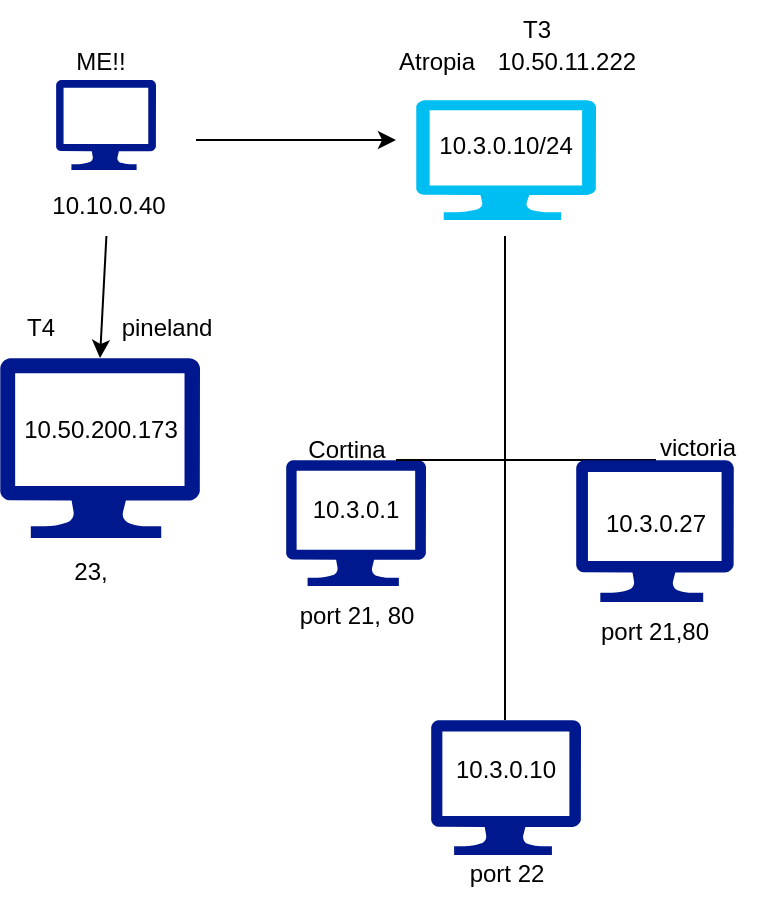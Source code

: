 <mxfile version="28.1.0">
  <diagram name="Page-1" id="lbSQL19rOf3Aip-KQkbr">
    <mxGraphModel dx="1426" dy="797" grid="1" gridSize="10" guides="1" tooltips="1" connect="1" arrows="1" fold="1" page="1" pageScale="1" pageWidth="850" pageHeight="1100" math="0" shadow="0">
      <root>
        <mxCell id="0" />
        <mxCell id="1" parent="0" />
        <mxCell id="PqLP3M8Tc6-1wflEr1pw-1" value="" style="sketch=0;aspect=fixed;pointerEvents=1;shadow=0;dashed=0;html=1;strokeColor=none;labelPosition=center;verticalLabelPosition=bottom;verticalAlign=top;align=center;fillColor=#00188D;shape=mxgraph.azure.computer" parent="1" vertex="1">
          <mxGeometry x="70" y="80" width="50" height="45" as="geometry" />
        </mxCell>
        <mxCell id="PqLP3M8Tc6-1wflEr1pw-2" value="10.10.0.40" style="text;html=1;align=center;verticalAlign=middle;resizable=0;points=[];autosize=1;strokeColor=none;fillColor=none;" parent="1" vertex="1">
          <mxGeometry x="56" y="128" width="80" height="30" as="geometry" />
        </mxCell>
        <mxCell id="PqLP3M8Tc6-1wflEr1pw-3" value="ME!!" style="text;html=1;align=center;verticalAlign=middle;resizable=0;points=[];autosize=1;strokeColor=none;fillColor=none;" parent="1" vertex="1">
          <mxGeometry x="67" y="56" width="50" height="30" as="geometry" />
        </mxCell>
        <mxCell id="PqLP3M8Tc6-1wflEr1pw-4" value="" style="endArrow=classic;html=1;rounded=0;" parent="1" edge="1">
          <mxGeometry width="50" height="50" relative="1" as="geometry">
            <mxPoint x="140" y="110" as="sourcePoint" />
            <mxPoint x="240" y="110" as="targetPoint" />
          </mxGeometry>
        </mxCell>
        <mxCell id="PqLP3M8Tc6-1wflEr1pw-5" value="" style="verticalLabelPosition=bottom;html=1;verticalAlign=top;align=center;strokeColor=none;fillColor=#00BEF2;shape=mxgraph.azure.computer;pointerEvents=1;" parent="1" vertex="1">
          <mxGeometry x="250" y="90" width="90" height="60" as="geometry" />
        </mxCell>
        <mxCell id="PqLP3M8Tc6-1wflEr1pw-6" value="Atropia" style="text;html=1;align=center;verticalAlign=middle;resizable=0;points=[];autosize=1;strokeColor=none;fillColor=none;" parent="1" vertex="1">
          <mxGeometry x="230" y="56" width="60" height="30" as="geometry" />
        </mxCell>
        <mxCell id="PqLP3M8Tc6-1wflEr1pw-7" value="10.50.11.222" style="text;html=1;align=center;verticalAlign=middle;resizable=0;points=[];autosize=1;strokeColor=none;fillColor=none;" parent="1" vertex="1">
          <mxGeometry x="280" y="56" width="90" height="30" as="geometry" />
        </mxCell>
        <mxCell id="PqLP3M8Tc6-1wflEr1pw-10" value="" style="endArrow=none;html=1;rounded=0;entryX=0.544;entryY=1;entryDx=0;entryDy=0;entryPerimeter=0;" parent="1" edge="1">
          <mxGeometry width="50" height="50" relative="1" as="geometry">
            <mxPoint x="294.52" y="270" as="sourcePoint" />
            <mxPoint x="294.5" y="158" as="targetPoint" />
          </mxGeometry>
        </mxCell>
        <mxCell id="PqLP3M8Tc6-1wflEr1pw-11" value="10.3.0.10/24" style="text;html=1;align=center;verticalAlign=middle;whiteSpace=wrap;rounded=0;" parent="1" vertex="1">
          <mxGeometry x="265" y="98" width="60" height="30" as="geometry" />
        </mxCell>
        <mxCell id="PqLP3M8Tc6-1wflEr1pw-12" value="" style="sketch=0;aspect=fixed;pointerEvents=1;shadow=0;dashed=0;html=1;strokeColor=none;labelPosition=center;verticalLabelPosition=bottom;verticalAlign=top;align=center;fillColor=#00188D;shape=mxgraph.azure.computer" parent="1" vertex="1">
          <mxGeometry x="185" y="270" width="70" height="63" as="geometry" />
        </mxCell>
        <mxCell id="PqLP3M8Tc6-1wflEr1pw-13" value="10.3.0.1" style="text;html=1;align=center;verticalAlign=middle;whiteSpace=wrap;rounded=0;" parent="1" vertex="1">
          <mxGeometry x="190" y="280" width="60" height="30" as="geometry" />
        </mxCell>
        <mxCell id="PqLP3M8Tc6-1wflEr1pw-17" value="Cortina" style="text;html=1;align=center;verticalAlign=middle;resizable=0;points=[];autosize=1;strokeColor=none;fillColor=none;" parent="1" vertex="1">
          <mxGeometry x="185" y="250" width="60" height="30" as="geometry" />
        </mxCell>
        <mxCell id="PqLP3M8Tc6-1wflEr1pw-18" value="" style="endArrow=none;html=1;rounded=0;" parent="1" edge="1">
          <mxGeometry width="50" height="50" relative="1" as="geometry">
            <mxPoint x="240" y="270" as="sourcePoint" />
            <mxPoint x="370" y="270" as="targetPoint" />
          </mxGeometry>
        </mxCell>
        <mxCell id="PqLP3M8Tc6-1wflEr1pw-19" value="" style="sketch=0;aspect=fixed;pointerEvents=1;shadow=0;dashed=0;html=1;strokeColor=none;labelPosition=center;verticalLabelPosition=bottom;verticalAlign=top;align=center;fillColor=#00188D;shape=mxgraph.azure.computer" parent="1" vertex="1">
          <mxGeometry x="330" y="270" width="78.89" height="71" as="geometry" />
        </mxCell>
        <mxCell id="PqLP3M8Tc6-1wflEr1pw-20" value="10.3.0.27" style="text;html=1;align=center;verticalAlign=middle;whiteSpace=wrap;rounded=0;" parent="1" vertex="1">
          <mxGeometry x="340" y="287" width="60" height="30" as="geometry" />
        </mxCell>
        <mxCell id="PqLP3M8Tc6-1wflEr1pw-21" value="victoria" style="text;html=1;align=center;verticalAlign=middle;whiteSpace=wrap;rounded=0;" parent="1" vertex="1">
          <mxGeometry x="361" y="249" width="60" height="30" as="geometry" />
        </mxCell>
        <mxCell id="l6Z7rALwQMWYz1kaoAWn-1" value="port 21,80" style="text;html=1;align=center;verticalAlign=middle;resizable=0;points=[];autosize=1;strokeColor=none;fillColor=none;" parent="1" vertex="1">
          <mxGeometry x="329.44" y="341" width="80" height="30" as="geometry" />
        </mxCell>
        <mxCell id="l6Z7rALwQMWYz1kaoAWn-2" value="port 21, 80" style="text;html=1;align=center;verticalAlign=middle;resizable=0;points=[];autosize=1;strokeColor=none;fillColor=none;" parent="1" vertex="1">
          <mxGeometry x="180" y="333" width="80" height="30" as="geometry" />
        </mxCell>
        <mxCell id="l6Z7rALwQMWYz1kaoAWn-4" value="" style="endArrow=none;html=1;rounded=0;" parent="1" edge="1">
          <mxGeometry width="50" height="50" relative="1" as="geometry">
            <mxPoint x="294.5" y="400" as="sourcePoint" />
            <mxPoint x="294.5" y="270" as="targetPoint" />
          </mxGeometry>
        </mxCell>
        <mxCell id="l6Z7rALwQMWYz1kaoAWn-5" value="" style="sketch=0;aspect=fixed;pointerEvents=1;shadow=0;dashed=0;html=1;strokeColor=none;labelPosition=center;verticalLabelPosition=bottom;verticalAlign=top;align=center;fillColor=#00188D;shape=mxgraph.azure.computer" parent="1" vertex="1">
          <mxGeometry x="257.5" y="400" width="75" height="67.5" as="geometry" />
        </mxCell>
        <mxCell id="l6Z7rALwQMWYz1kaoAWn-6" value="10.3.0.10" style="text;html=1;align=center;verticalAlign=middle;whiteSpace=wrap;rounded=0;" parent="1" vertex="1">
          <mxGeometry x="265" y="410" width="60" height="30" as="geometry" />
        </mxCell>
        <mxCell id="l6Z7rALwQMWYz1kaoAWn-7" value="port 22" style="text;html=1;align=center;verticalAlign=middle;resizable=0;points=[];autosize=1;strokeColor=none;fillColor=none;" parent="1" vertex="1">
          <mxGeometry x="265" y="462" width="60" height="30" as="geometry" />
        </mxCell>
        <mxCell id="l6Z7rALwQMWYz1kaoAWn-8" value="" style="sketch=0;aspect=fixed;pointerEvents=1;shadow=0;dashed=0;html=1;strokeColor=none;labelPosition=center;verticalLabelPosition=bottom;verticalAlign=top;align=center;fillColor=#00188D;shape=mxgraph.azure.computer" parent="1" vertex="1">
          <mxGeometry x="42" y="219" width="100" height="90" as="geometry" />
        </mxCell>
        <mxCell id="l6Z7rALwQMWYz1kaoAWn-9" value="pineland" style="text;html=1;align=center;verticalAlign=middle;resizable=0;points=[];autosize=1;strokeColor=none;fillColor=none;" parent="1" vertex="1">
          <mxGeometry x="90" y="189" width="70" height="30" as="geometry" />
        </mxCell>
        <mxCell id="l6Z7rALwQMWYz1kaoAWn-10" value="10.50.200.173" style="text;html=1;align=center;verticalAlign=middle;whiteSpace=wrap;rounded=0;" parent="1" vertex="1">
          <mxGeometry x="44.5" y="240" width="95" height="30" as="geometry" />
        </mxCell>
        <mxCell id="l6Z7rALwQMWYz1kaoAWn-11" value="23," style="text;html=1;align=center;verticalAlign=middle;resizable=0;points=[];autosize=1;strokeColor=none;fillColor=none;" parent="1" vertex="1">
          <mxGeometry x="67" y="311" width="40" height="30" as="geometry" />
        </mxCell>
        <mxCell id="A633k2wdq8nmpuiJdyBj-1" value="T4" style="text;html=1;align=center;verticalAlign=middle;resizable=0;points=[];autosize=1;strokeColor=none;fillColor=none;" vertex="1" parent="1">
          <mxGeometry x="42" y="189" width="40" height="30" as="geometry" />
        </mxCell>
        <mxCell id="A633k2wdq8nmpuiJdyBj-2" value="T3" style="text;html=1;align=center;verticalAlign=middle;resizable=0;points=[];autosize=1;strokeColor=none;fillColor=none;" vertex="1" parent="1">
          <mxGeometry x="290" y="40" width="40" height="30" as="geometry" />
        </mxCell>
        <mxCell id="A633k2wdq8nmpuiJdyBj-7" value="" style="endArrow=classic;html=1;rounded=0;entryX=0.5;entryY=0;entryDx=0;entryDy=0;entryPerimeter=0;" edge="1" parent="1" source="PqLP3M8Tc6-1wflEr1pw-2" target="l6Z7rALwQMWYz1kaoAWn-8">
          <mxGeometry width="50" height="50" relative="1" as="geometry">
            <mxPoint x="20" y="210" as="sourcePoint" />
            <mxPoint x="70" y="160" as="targetPoint" />
          </mxGeometry>
        </mxCell>
      </root>
    </mxGraphModel>
  </diagram>
</mxfile>
